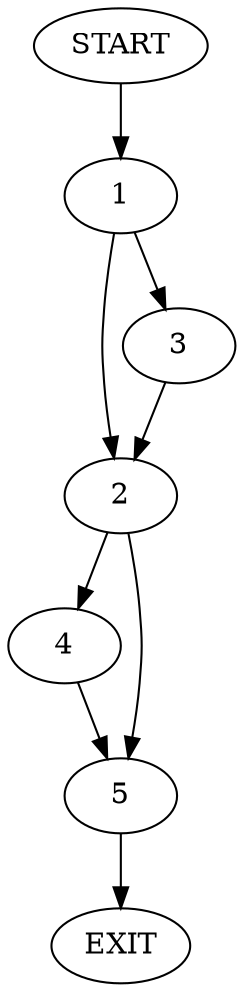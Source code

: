 digraph {
0 [label="START"];
1;
2;
3;
4;
5;
6 [label="EXIT"];
0 -> 1;
1 -> 2;
1 -> 3;
3 -> 2;
2 -> 4;
2 -> 5;
5 -> 6;
4 -> 5;
}